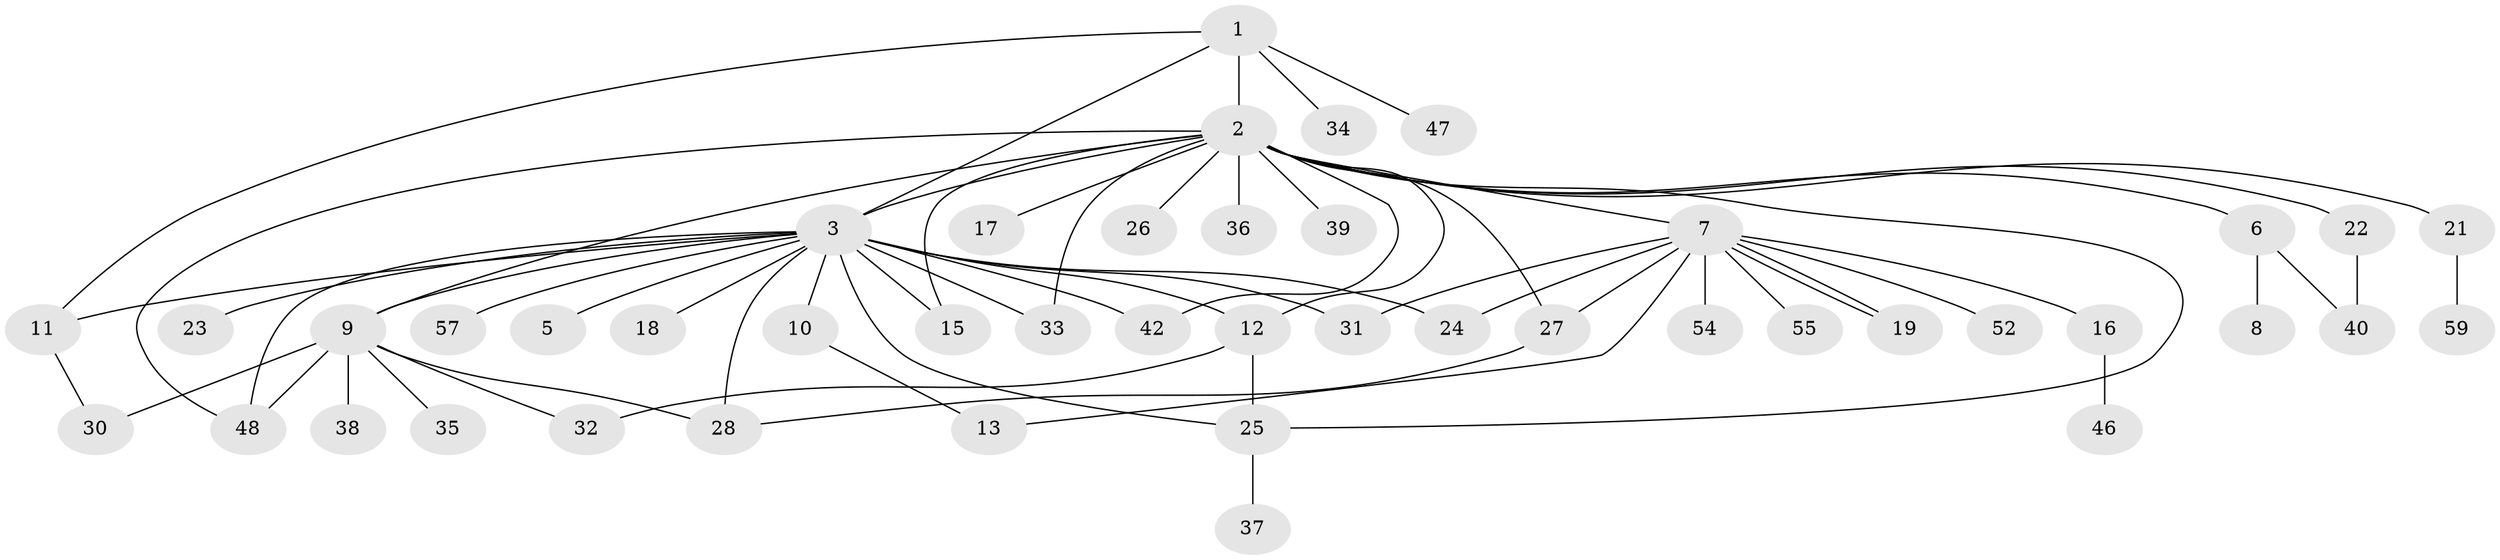 // original degree distribution, {4: 0.06666666666666667, 18: 0.03333333333333333, 5: 0.03333333333333333, 1: 0.4, 3: 0.13333333333333333, 12: 0.016666666666666666, 6: 0.016666666666666666, 2: 0.3}
// Generated by graph-tools (version 1.1) at 2025/11/02/27/25 16:11:09]
// undirected, 45 vertices, 65 edges
graph export_dot {
graph [start="1"]
  node [color=gray90,style=filled];
  1 [super="+58"];
  2 [super="+29"];
  3 [super="+4"];
  5;
  6;
  7 [super="+14"];
  8;
  9 [super="+20"];
  10;
  11;
  12 [super="+44"];
  13 [super="+41"];
  15 [super="+45"];
  16 [super="+50"];
  17 [super="+51"];
  18;
  19;
  21;
  22;
  23;
  24;
  25 [super="+56"];
  26;
  27;
  28;
  30;
  31;
  32;
  33;
  34;
  35;
  36;
  37;
  38;
  39;
  40 [super="+43"];
  42 [super="+53"];
  46 [super="+60"];
  47;
  48 [super="+49"];
  52;
  54;
  55;
  57;
  59;
  1 -- 2;
  1 -- 34;
  1 -- 47;
  1 -- 11;
  1 -- 3;
  2 -- 3;
  2 -- 6;
  2 -- 7;
  2 -- 9;
  2 -- 12;
  2 -- 15;
  2 -- 17;
  2 -- 21;
  2 -- 22;
  2 -- 26;
  2 -- 27;
  2 -- 33;
  2 -- 36;
  2 -- 39;
  2 -- 42;
  2 -- 48;
  2 -- 25;
  3 -- 5;
  3 -- 11;
  3 -- 12;
  3 -- 18;
  3 -- 23;
  3 -- 24;
  3 -- 28;
  3 -- 31;
  3 -- 33;
  3 -- 48;
  3 -- 57;
  3 -- 25;
  3 -- 10;
  3 -- 42 [weight=2];
  3 -- 9;
  3 -- 15;
  6 -- 8;
  6 -- 40;
  7 -- 13;
  7 -- 16;
  7 -- 19;
  7 -- 19;
  7 -- 24;
  7 -- 27;
  7 -- 31;
  7 -- 52;
  7 -- 54;
  7 -- 55;
  9 -- 28;
  9 -- 30;
  9 -- 32;
  9 -- 48;
  9 -- 38;
  9 -- 35;
  10 -- 13;
  11 -- 30;
  12 -- 25;
  12 -- 32;
  16 -- 46;
  21 -- 59;
  22 -- 40;
  25 -- 37;
  27 -- 28;
}
